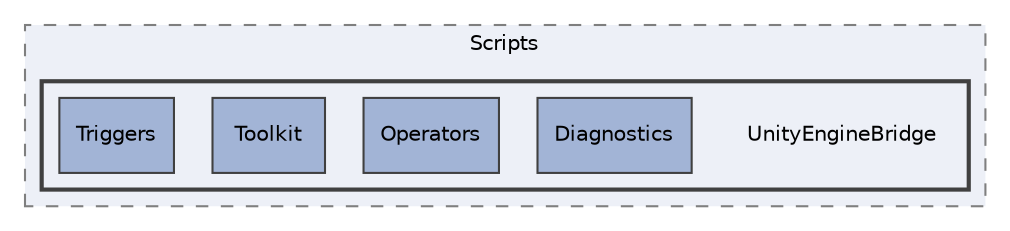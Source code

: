 digraph "Editor/UniRx/Scripts/UnityEngineBridge"
{
 // LATEX_PDF_SIZE
  edge [fontname="Helvetica",fontsize="10",labelfontname="Helvetica",labelfontsize="10"];
  node [fontname="Helvetica",fontsize="10",shape=record];
  compound=true
  subgraph clusterdir_78290d64b6a94e1392a62afc773d87b1 {
    graph [ bgcolor="#edf0f7", pencolor="grey50", style="filled,dashed,", label="Scripts", fontname="Helvetica", fontsize="10", URL="dir_78290d64b6a94e1392a62afc773d87b1.html"]
  subgraph clusterdir_2d98729d879f6f4a341c9961cbb021cd {
    graph [ bgcolor="#edf0f7", pencolor="grey25", style="filled,bold,", label="", fontname="Helvetica", fontsize="10", URL="dir_2d98729d879f6f4a341c9961cbb021cd.html"]
    dir_2d98729d879f6f4a341c9961cbb021cd [shape=plaintext, label="UnityEngineBridge"];
  dir_d8a380bbfc13288444dddc9d67a12cbf [shape=box, label="Diagnostics", style="filled,", fillcolor="#a2b4d6", color="grey25", URL="dir_d8a380bbfc13288444dddc9d67a12cbf.html"];
  dir_746c7b6798b742a113bb7fc5b94ea7d3 [shape=box, label="Operators", style="filled,", fillcolor="#a2b4d6", color="grey25", URL="dir_746c7b6798b742a113bb7fc5b94ea7d3.html"];
  dir_e076e82738a77c237a62d5b203b32b0a [shape=box, label="Toolkit", style="filled,", fillcolor="#a2b4d6", color="grey25", URL="dir_e076e82738a77c237a62d5b203b32b0a.html"];
  dir_ca68452432f4e1cb46d509cbb31777e5 [shape=box, label="Triggers", style="filled,", fillcolor="#a2b4d6", color="grey25", URL="dir_ca68452432f4e1cb46d509cbb31777e5.html"];
  }
  }
}

